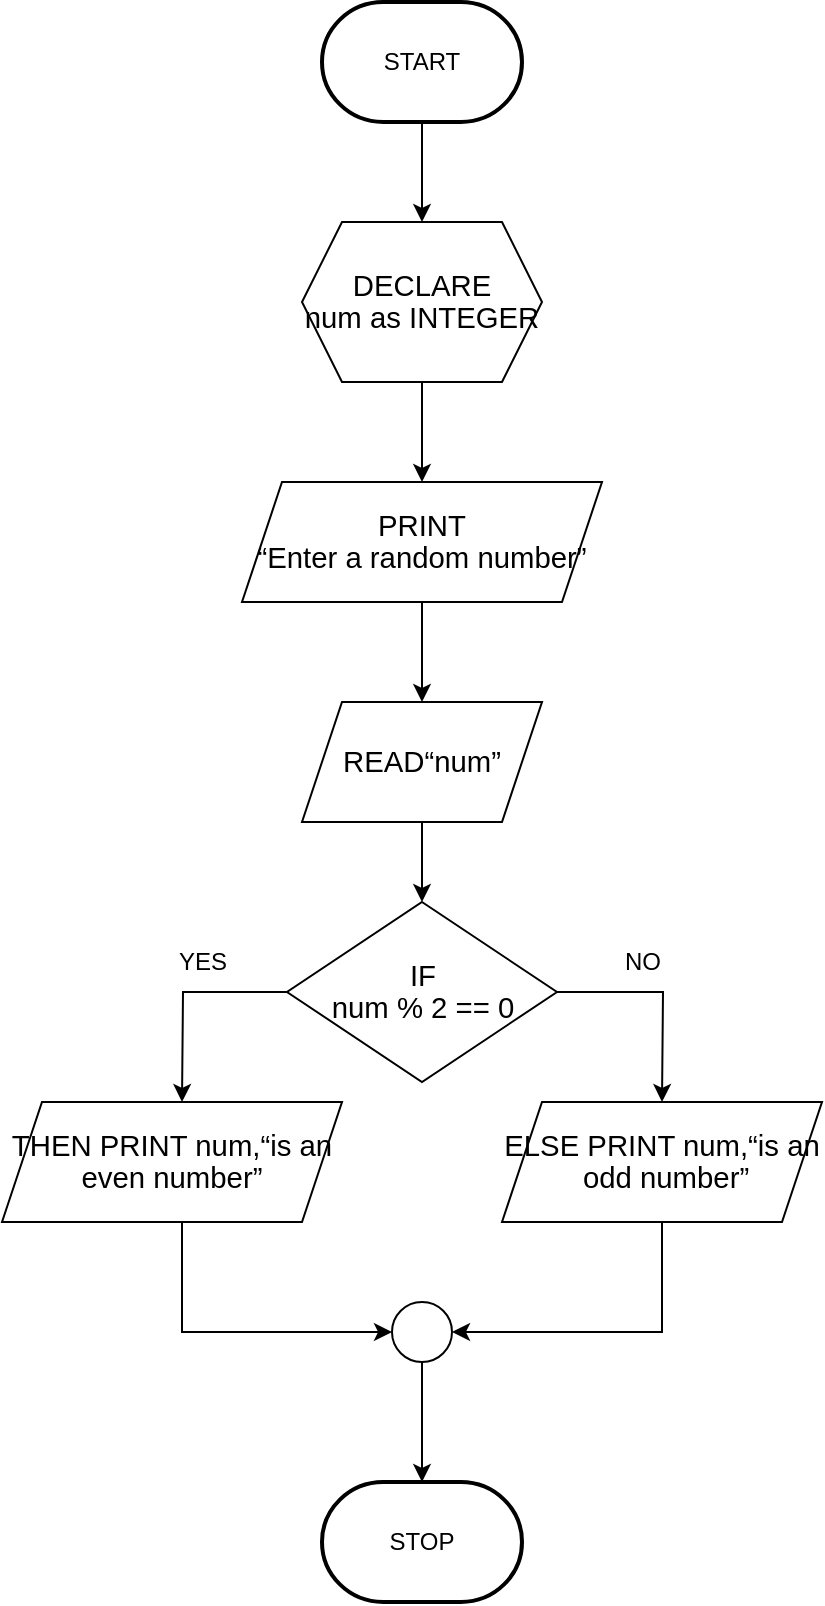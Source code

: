 <mxfile version="20.5.1" type="github">
  <diagram id="C5RBs43oDa-KdzZeNtuy" name="Page-1">
    <mxGraphModel dx="780" dy="737" grid="1" gridSize="10" guides="1" tooltips="1" connect="1" arrows="1" fold="1" page="1" pageScale="1" pageWidth="827" pageHeight="1169" math="0" shadow="0">
      <root>
        <mxCell id="WIyWlLk6GJQsqaUBKTNV-0" />
        <mxCell id="WIyWlLk6GJQsqaUBKTNV-1" parent="WIyWlLk6GJQsqaUBKTNV-0" />
        <mxCell id="ll7Lb-LY3XUXLECx4B3m-1" style="edgeStyle=orthogonalEdgeStyle;rounded=0;orthogonalLoop=1;jettySize=auto;html=1;" edge="1" parent="WIyWlLk6GJQsqaUBKTNV-1" source="ll7Lb-LY3XUXLECx4B3m-0">
          <mxGeometry relative="1" as="geometry">
            <mxPoint x="320" y="200" as="targetPoint" />
          </mxGeometry>
        </mxCell>
        <mxCell id="ll7Lb-LY3XUXLECx4B3m-0" value="START" style="strokeWidth=2;html=1;shape=mxgraph.flowchart.terminator;whiteSpace=wrap;" vertex="1" parent="WIyWlLk6GJQsqaUBKTNV-1">
          <mxGeometry x="270" y="90" width="100" height="60" as="geometry" />
        </mxCell>
        <mxCell id="ll7Lb-LY3XUXLECx4B3m-3" style="edgeStyle=orthogonalEdgeStyle;rounded=0;orthogonalLoop=1;jettySize=auto;html=1;" edge="1" parent="WIyWlLk6GJQsqaUBKTNV-1" source="ll7Lb-LY3XUXLECx4B3m-2">
          <mxGeometry relative="1" as="geometry">
            <mxPoint x="320" y="330" as="targetPoint" />
          </mxGeometry>
        </mxCell>
        <mxCell id="ll7Lb-LY3XUXLECx4B3m-2" value="&lt;span style=&quot;font-size: 11pt; line-height: 103%; font-family: Calibri, sans-serif;&quot;&gt;DECLARE&lt;br/&gt;num as INTEGER&lt;/span&gt;" style="shape=hexagon;perimeter=hexagonPerimeter2;whiteSpace=wrap;html=1;fixedSize=1;" vertex="1" parent="WIyWlLk6GJQsqaUBKTNV-1">
          <mxGeometry x="260" y="200" width="120" height="80" as="geometry" />
        </mxCell>
        <mxCell id="ll7Lb-LY3XUXLECx4B3m-6" style="edgeStyle=orthogonalEdgeStyle;rounded=0;orthogonalLoop=1;jettySize=auto;html=1;" edge="1" parent="WIyWlLk6GJQsqaUBKTNV-1" source="ll7Lb-LY3XUXLECx4B3m-5">
          <mxGeometry relative="1" as="geometry">
            <mxPoint x="320" y="440" as="targetPoint" />
          </mxGeometry>
        </mxCell>
        <mxCell id="ll7Lb-LY3XUXLECx4B3m-5" value="&lt;span style=&quot;font-size: 11pt; line-height: 103%; font-family: Calibri, sans-serif;&quot;&gt;PRINT&lt;br/&gt;“Enter a random number”&lt;/span&gt;" style="shape=parallelogram;perimeter=parallelogramPerimeter;whiteSpace=wrap;html=1;fixedSize=1;" vertex="1" parent="WIyWlLk6GJQsqaUBKTNV-1">
          <mxGeometry x="230" y="330" width="180" height="60" as="geometry" />
        </mxCell>
        <mxCell id="ll7Lb-LY3XUXLECx4B3m-8" style="edgeStyle=orthogonalEdgeStyle;rounded=0;orthogonalLoop=1;jettySize=auto;html=1;" edge="1" parent="WIyWlLk6GJQsqaUBKTNV-1" source="ll7Lb-LY3XUXLECx4B3m-7">
          <mxGeometry relative="1" as="geometry">
            <mxPoint x="320" y="540" as="targetPoint" />
          </mxGeometry>
        </mxCell>
        <mxCell id="ll7Lb-LY3XUXLECx4B3m-7" value="&lt;span style=&quot;font-size: 11pt; line-height: 103%; font-family: Calibri, sans-serif;&quot;&gt;READ“num”&lt;/span&gt;" style="shape=parallelogram;perimeter=parallelogramPerimeter;whiteSpace=wrap;html=1;fixedSize=1;" vertex="1" parent="WIyWlLk6GJQsqaUBKTNV-1">
          <mxGeometry x="260" y="440" width="120" height="60" as="geometry" />
        </mxCell>
        <mxCell id="ll7Lb-LY3XUXLECx4B3m-11" style="edgeStyle=orthogonalEdgeStyle;rounded=0;orthogonalLoop=1;jettySize=auto;html=1;" edge="1" parent="WIyWlLk6GJQsqaUBKTNV-1" source="ll7Lb-LY3XUXLECx4B3m-9">
          <mxGeometry relative="1" as="geometry">
            <mxPoint x="200" y="640" as="targetPoint" />
          </mxGeometry>
        </mxCell>
        <mxCell id="ll7Lb-LY3XUXLECx4B3m-12" style="edgeStyle=orthogonalEdgeStyle;rounded=0;orthogonalLoop=1;jettySize=auto;html=1;" edge="1" parent="WIyWlLk6GJQsqaUBKTNV-1" source="ll7Lb-LY3XUXLECx4B3m-9">
          <mxGeometry relative="1" as="geometry">
            <mxPoint x="440" y="640" as="targetPoint" />
          </mxGeometry>
        </mxCell>
        <mxCell id="ll7Lb-LY3XUXLECx4B3m-9" value="&lt;span style=&quot;font-size: 11pt; line-height: 103%; font-family: Calibri, sans-serif;&quot;&gt;IF&lt;br/&gt;num % 2 == 0&lt;/span&gt;" style="rhombus;whiteSpace=wrap;html=1;" vertex="1" parent="WIyWlLk6GJQsqaUBKTNV-1">
          <mxGeometry x="252.5" y="540" width="135" height="90" as="geometry" />
        </mxCell>
        <mxCell id="ll7Lb-LY3XUXLECx4B3m-22" style="edgeStyle=orthogonalEdgeStyle;rounded=0;orthogonalLoop=1;jettySize=auto;html=1;entryX=0;entryY=0.5;entryDx=0;entryDy=0;" edge="1" parent="WIyWlLk6GJQsqaUBKTNV-1" source="ll7Lb-LY3XUXLECx4B3m-13" target="ll7Lb-LY3XUXLECx4B3m-21">
          <mxGeometry relative="1" as="geometry">
            <Array as="points">
              <mxPoint x="200" y="755" />
            </Array>
          </mxGeometry>
        </mxCell>
        <mxCell id="ll7Lb-LY3XUXLECx4B3m-13" value="&lt;span style=&quot;font-size: 11pt; line-height: 103%; font-family: Calibri, sans-serif;&quot;&gt;THEN PRINT num,“is an even number”&lt;/span&gt;" style="shape=parallelogram;perimeter=parallelogramPerimeter;whiteSpace=wrap;html=1;fixedSize=1;" vertex="1" parent="WIyWlLk6GJQsqaUBKTNV-1">
          <mxGeometry x="110" y="640" width="170" height="60" as="geometry" />
        </mxCell>
        <mxCell id="ll7Lb-LY3XUXLECx4B3m-23" style="edgeStyle=orthogonalEdgeStyle;rounded=0;orthogonalLoop=1;jettySize=auto;html=1;exitX=0.5;exitY=1;exitDx=0;exitDy=0;entryX=1;entryY=0.5;entryDx=0;entryDy=0;" edge="1" parent="WIyWlLk6GJQsqaUBKTNV-1" source="ll7Lb-LY3XUXLECx4B3m-14" target="ll7Lb-LY3XUXLECx4B3m-21">
          <mxGeometry relative="1" as="geometry" />
        </mxCell>
        <mxCell id="ll7Lb-LY3XUXLECx4B3m-14" value="&lt;span style=&quot;font-size: 11pt; line-height: 103%; font-family: Calibri, sans-serif;&quot;&gt;ELSE PRINT num,“is an&lt;br&gt;&amp;nbsp;odd number”&lt;/span&gt;" style="shape=parallelogram;perimeter=parallelogramPerimeter;whiteSpace=wrap;html=1;fixedSize=1;" vertex="1" parent="WIyWlLk6GJQsqaUBKTNV-1">
          <mxGeometry x="360" y="640" width="160" height="60" as="geometry" />
        </mxCell>
        <mxCell id="ll7Lb-LY3XUXLECx4B3m-24" style="edgeStyle=orthogonalEdgeStyle;rounded=0;orthogonalLoop=1;jettySize=auto;html=1;" edge="1" parent="WIyWlLk6GJQsqaUBKTNV-1" source="ll7Lb-LY3XUXLECx4B3m-21">
          <mxGeometry relative="1" as="geometry">
            <mxPoint x="320" y="830" as="targetPoint" />
          </mxGeometry>
        </mxCell>
        <mxCell id="ll7Lb-LY3XUXLECx4B3m-21" value="" style="ellipse;whiteSpace=wrap;html=1;aspect=fixed;" vertex="1" parent="WIyWlLk6GJQsqaUBKTNV-1">
          <mxGeometry x="305" y="740" width="30" height="30" as="geometry" />
        </mxCell>
        <mxCell id="ll7Lb-LY3XUXLECx4B3m-25" value="STOP" style="strokeWidth=2;html=1;shape=mxgraph.flowchart.terminator;whiteSpace=wrap;" vertex="1" parent="WIyWlLk6GJQsqaUBKTNV-1">
          <mxGeometry x="270" y="830" width="100" height="60" as="geometry" />
        </mxCell>
        <mxCell id="ll7Lb-LY3XUXLECx4B3m-26" value="YES" style="text;html=1;align=center;verticalAlign=middle;resizable=0;points=[];autosize=1;strokeColor=none;fillColor=none;" vertex="1" parent="WIyWlLk6GJQsqaUBKTNV-1">
          <mxGeometry x="185" y="555" width="50" height="30" as="geometry" />
        </mxCell>
        <mxCell id="ll7Lb-LY3XUXLECx4B3m-27" value="NO" style="text;html=1;align=center;verticalAlign=middle;resizable=0;points=[];autosize=1;strokeColor=none;fillColor=none;" vertex="1" parent="WIyWlLk6GJQsqaUBKTNV-1">
          <mxGeometry x="410" y="555" width="40" height="30" as="geometry" />
        </mxCell>
      </root>
    </mxGraphModel>
  </diagram>
</mxfile>

